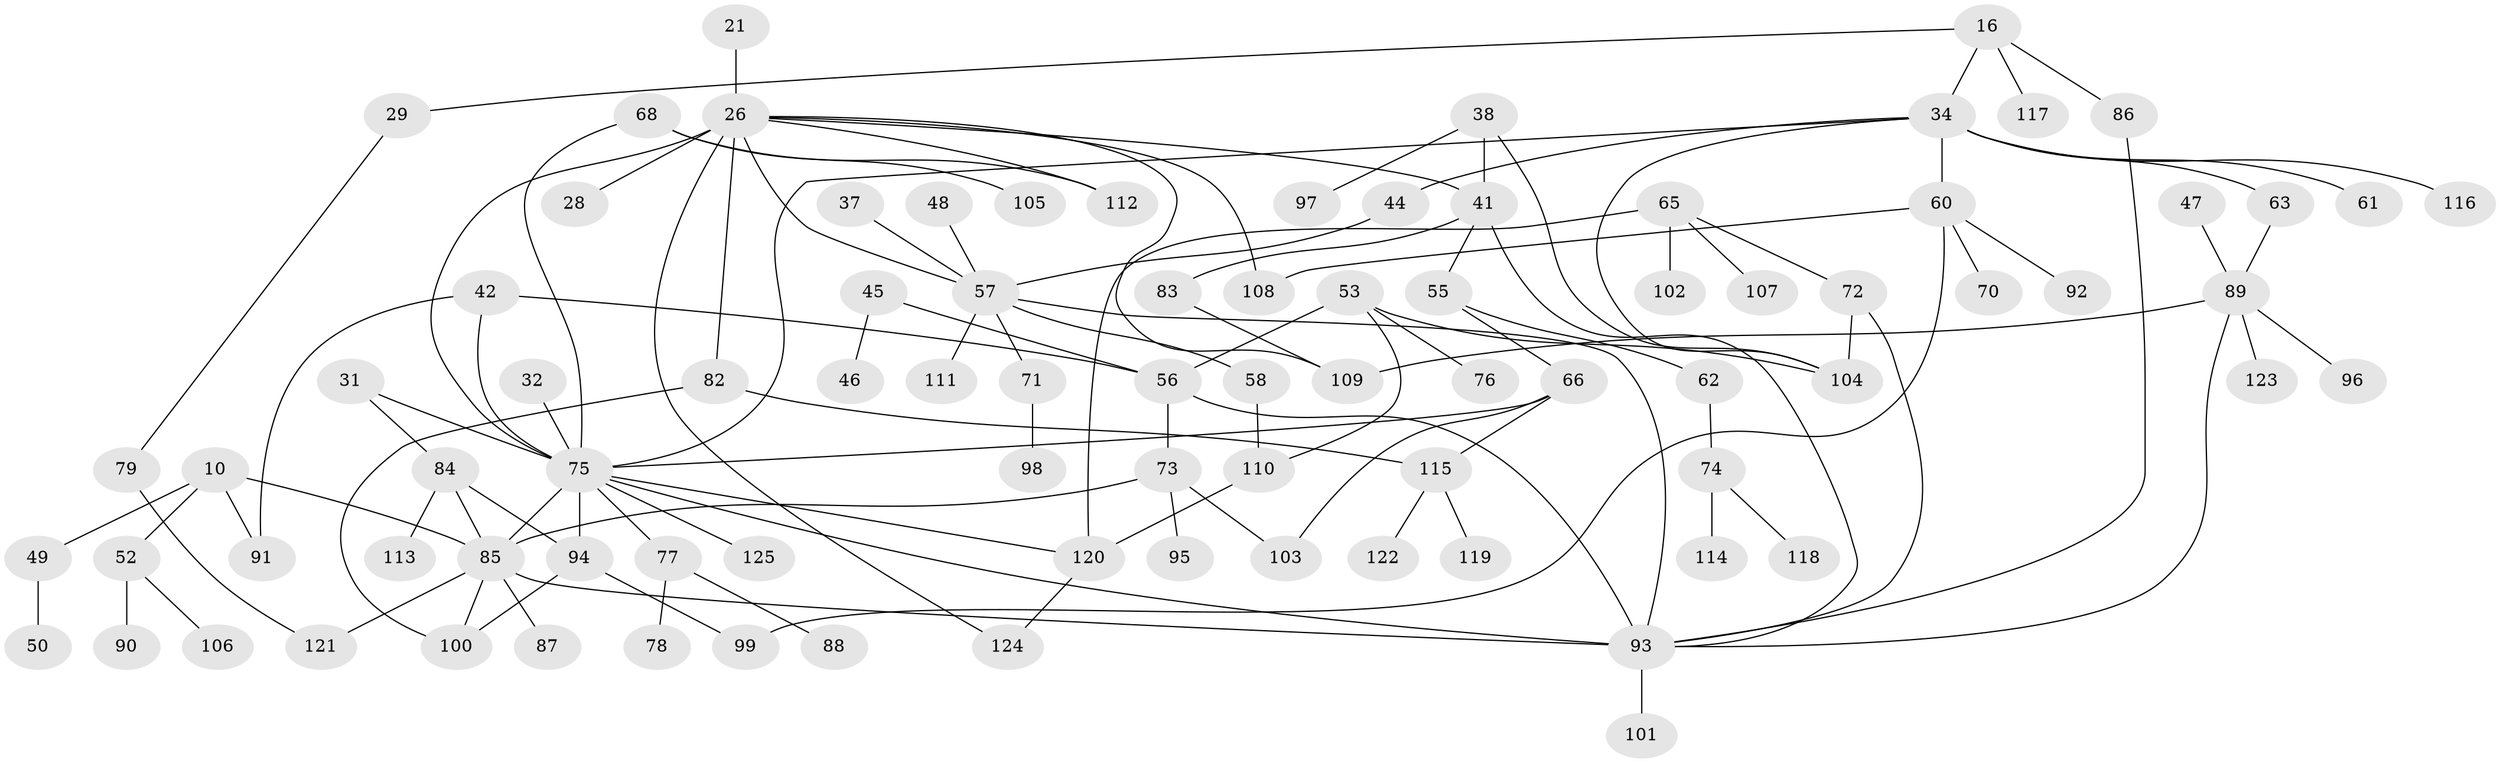 // original degree distribution, {6: 0.04, 5: 0.088, 4: 0.088, 7: 0.008, 8: 0.008, 3: 0.2, 1: 0.296, 2: 0.272}
// Generated by graph-tools (version 1.1) at 2025/46/03/04/25 21:46:02]
// undirected, 87 vertices, 115 edges
graph export_dot {
graph [start="1"]
  node [color=gray90,style=filled];
  10 [super="+5"];
  16;
  21;
  26 [super="+17"];
  28;
  29;
  31;
  32;
  34 [super="+8"];
  37;
  38;
  41 [super="+4"];
  42 [super="+18"];
  44;
  45;
  46;
  47;
  48;
  49;
  50;
  52 [super="+20"];
  53;
  55 [super="+13"];
  56 [super="+22"];
  57 [super="+9"];
  58;
  60;
  61;
  62;
  63;
  65;
  66 [super="+11+14"];
  68;
  70;
  71;
  72;
  73;
  74;
  75 [super="+2+64"];
  76;
  77;
  78;
  79;
  82;
  83;
  84;
  85 [super="+36+1"];
  86;
  87;
  88;
  89 [super="+30+25"];
  90;
  91;
  92;
  93 [super="+80+69+40"];
  94 [super="+81"];
  95;
  96;
  97;
  98;
  99;
  100;
  101;
  102;
  103;
  104 [super="+39+54"];
  105;
  106;
  107;
  108;
  109 [super="+43"];
  110;
  111;
  112;
  113;
  114;
  115;
  116 [super="+67"];
  117;
  118;
  119;
  120 [super="+51+59"];
  121;
  122;
  123;
  124;
  125;
  10 -- 91;
  10 -- 49;
  10 -- 52;
  10 -- 85 [weight=3];
  16 -- 29;
  16 -- 86;
  16 -- 117;
  16 -- 34;
  21 -- 26;
  26 -- 82;
  26 -- 41;
  26 -- 75 [weight=2];
  26 -- 108;
  26 -- 28;
  26 -- 112;
  26 -- 57;
  26 -- 124;
  26 -- 109;
  29 -- 79;
  31 -- 84;
  31 -- 75;
  32 -- 75;
  34 -- 60;
  34 -- 116 [weight=2];
  34 -- 44;
  34 -- 61;
  34 -- 63;
  34 -- 75;
  34 -- 104;
  37 -- 57;
  38 -- 97;
  38 -- 104;
  38 -- 41;
  41 -- 55;
  41 -- 83;
  41 -- 93;
  42 -- 91;
  42 -- 75;
  42 -- 56;
  44 -- 57;
  45 -- 46;
  45 -- 56;
  47 -- 89;
  48 -- 57;
  49 -- 50;
  52 -- 106;
  52 -- 90;
  53 -- 56;
  53 -- 76;
  53 -- 110;
  53 -- 104 [weight=2];
  55 -- 62;
  55 -- 66;
  56 -- 73;
  56 -- 93;
  57 -- 71;
  57 -- 111;
  57 -- 58;
  57 -- 93 [weight=2];
  58 -- 110;
  60 -- 70;
  60 -- 92;
  60 -- 99;
  60 -- 108;
  62 -- 74;
  63 -- 89;
  65 -- 72;
  65 -- 102;
  65 -- 107;
  65 -- 120 [weight=2];
  66 -- 103;
  66 -- 115;
  66 -- 75;
  68 -- 105;
  68 -- 112;
  68 -- 75;
  71 -- 98;
  72 -- 93;
  72 -- 104;
  73 -- 95;
  73 -- 103;
  73 -- 85 [weight=2];
  74 -- 114;
  74 -- 118;
  75 -- 77;
  75 -- 125;
  75 -- 94 [weight=2];
  75 -- 93;
  75 -- 120;
  75 -- 85;
  77 -- 78;
  77 -- 88;
  79 -- 121;
  82 -- 115;
  82 -- 100;
  83 -- 109;
  84 -- 113;
  84 -- 94;
  84 -- 85;
  85 -- 121;
  85 -- 87;
  85 -- 93;
  85 -- 100;
  86 -- 93;
  89 -- 123;
  89 -- 96;
  89 -- 93;
  89 -- 109;
  93 -- 101;
  94 -- 99;
  94 -- 100;
  110 -- 120;
  115 -- 119;
  115 -- 122;
  120 -- 124;
}
